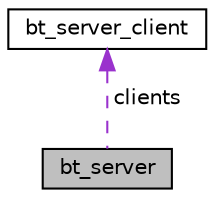 digraph "bt_server"
{
  edge [fontname="Helvetica",fontsize="10",labelfontname="Helvetica",labelfontsize="10"];
  node [fontname="Helvetica",fontsize="10",shape=record];
  Node1 [label="bt_server",height=0.2,width=0.4,color="black", fillcolor="grey75", style="filled", fontcolor="black"];
  Node2 -> Node1 [dir="back",color="darkorchid3",fontsize="10",style="dashed",label=" clients" ,fontname="Helvetica"];
  Node2 [label="bt_server_client",height=0.2,width=0.4,color="black", fillcolor="white", style="filled",URL="$structbt__server__client.html",tooltip="server_network.h "];
}
